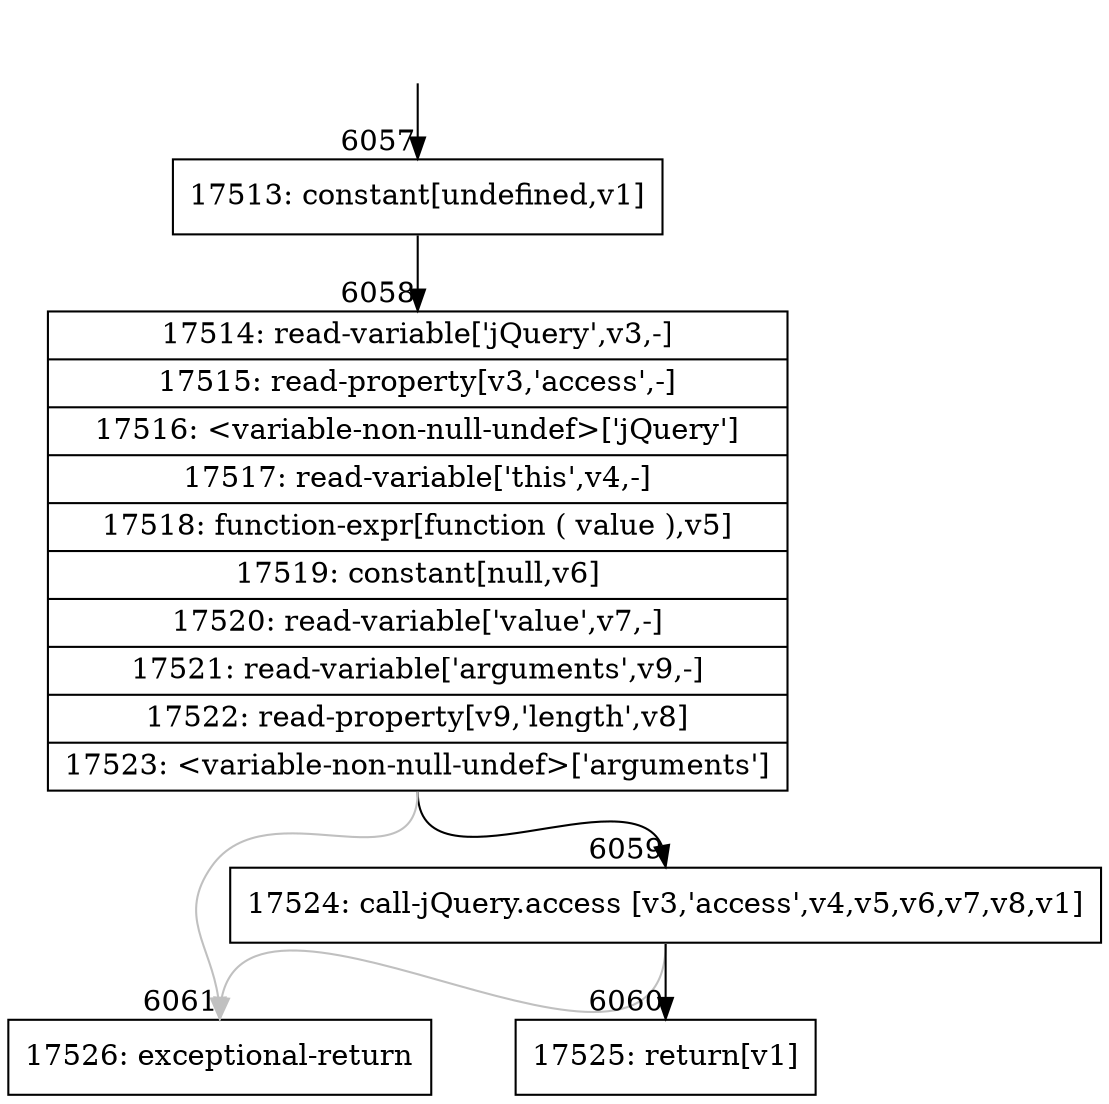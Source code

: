 digraph {
rankdir="TD"
BB_entry397[shape=none,label=""];
BB_entry397 -> BB6057 [tailport=s, headport=n, headlabel="    6057"]
BB6057 [shape=record label="{17513: constant[undefined,v1]}" ] 
BB6057 -> BB6058 [tailport=s, headport=n, headlabel="      6058"]
BB6058 [shape=record label="{17514: read-variable['jQuery',v3,-]|17515: read-property[v3,'access',-]|17516: \<variable-non-null-undef\>['jQuery']|17517: read-variable['this',v4,-]|17518: function-expr[function ( value ),v5]|17519: constant[null,v6]|17520: read-variable['value',v7,-]|17521: read-variable['arguments',v9,-]|17522: read-property[v9,'length',v8]|17523: \<variable-non-null-undef\>['arguments']}" ] 
BB6058 -> BB6059 [tailport=s, headport=n, headlabel="      6059"]
BB6058 -> BB6061 [tailport=s, headport=n, color=gray, headlabel="      6061"]
BB6059 [shape=record label="{17524: call-jQuery.access [v3,'access',v4,v5,v6,v7,v8,v1]}" ] 
BB6059 -> BB6060 [tailport=s, headport=n, headlabel="      6060"]
BB6059 -> BB6061 [tailport=s, headport=n, color=gray]
BB6060 [shape=record label="{17525: return[v1]}" ] 
BB6061 [shape=record label="{17526: exceptional-return}" ] 
}
